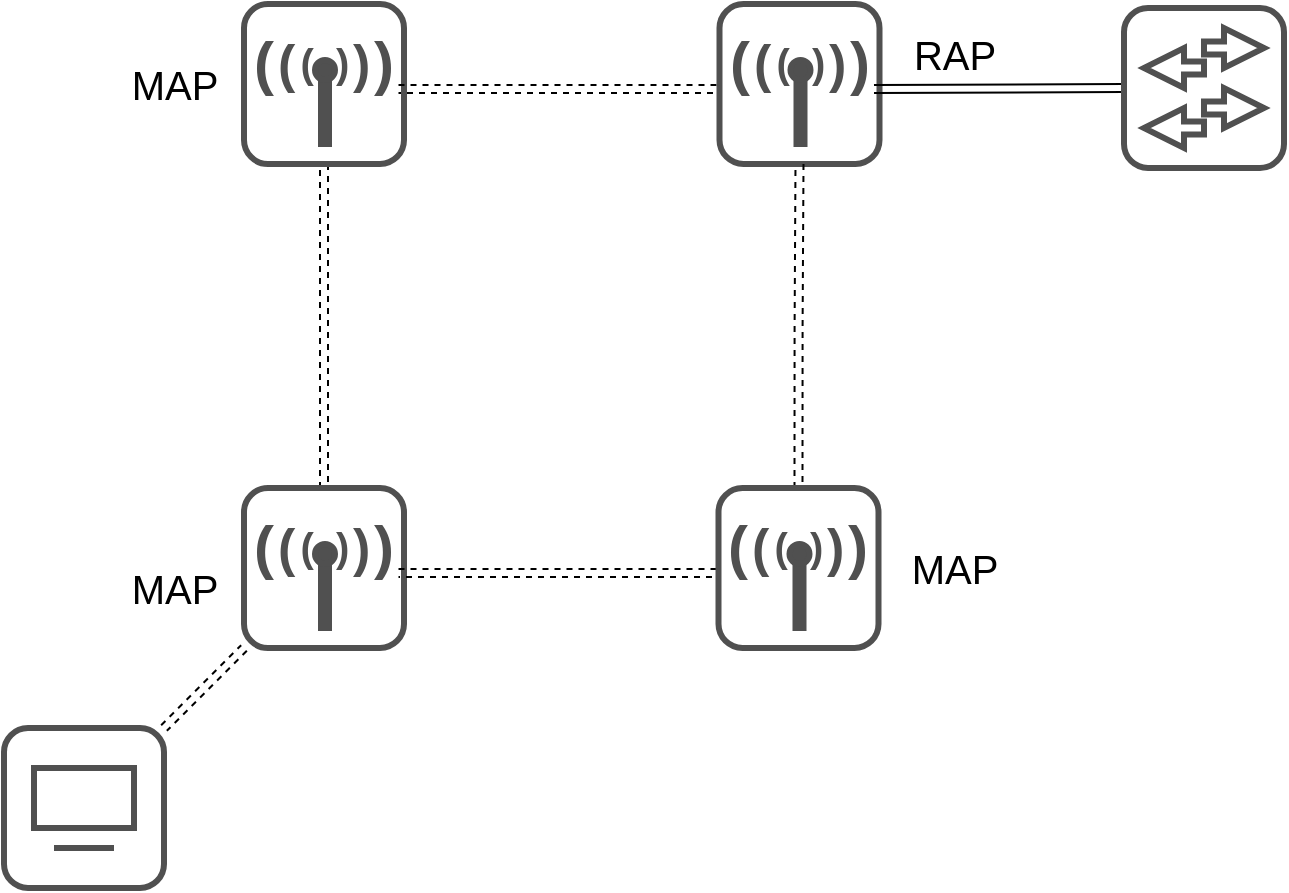 <mxfile version="20.2.6" type="device"><diagram id="CSoJu6t7RtvjCg4GaWKq" name="Page-1"><mxGraphModel dx="1422" dy="780" grid="1" gridSize="10" guides="1" tooltips="1" connect="1" arrows="1" fold="1" page="1" pageScale="1" pageWidth="850" pageHeight="1100" background="#ffffff" math="0" shadow="0"><root><mxCell id="0"/><mxCell id="1" parent="0"/><mxCell id="D43yMPcNparVfMlK-ReO-4" value="" style="group" parent="1" vertex="1" connectable="0"><mxGeometry x="240" y="760" width="80" height="80" as="geometry"/></mxCell><mxCell id="D43yMPcNparVfMlK-ReO-1" value="" style="rounded=1;whiteSpace=wrap;html=1;strokeWidth=3;strokeColor=#505050;" parent="D43yMPcNparVfMlK-ReO-4" vertex="1"><mxGeometry width="80" height="80" as="geometry"/></mxCell><mxCell id="D43yMPcNparVfMlK-ReO-2" value="" style="rounded=0;whiteSpace=wrap;html=1;strokeColor=#505050;strokeWidth=3;" parent="D43yMPcNparVfMlK-ReO-4" vertex="1"><mxGeometry x="15" y="20" width="50" height="30" as="geometry"/></mxCell><mxCell id="D43yMPcNparVfMlK-ReO-3" value="" style="endArrow=none;html=1;rounded=0;strokeWidth=3;strokeColor=#505050;" parent="D43yMPcNparVfMlK-ReO-4" edge="1"><mxGeometry width="50" height="50" relative="1" as="geometry"><mxPoint x="25" y="60" as="sourcePoint"/><mxPoint x="55" y="60" as="targetPoint"/></mxGeometry></mxCell><mxCell id="yueofY9nvs7kYVBeKvem-25" style="edgeStyle=orthogonalEdgeStyle;rounded=0;orthogonalLoop=1;jettySize=auto;html=1;exitX=0.5;exitY=1;exitDx=0;exitDy=0;entryX=0.5;entryY=0;entryDx=0;entryDy=0;shape=link;dashed=1;" edge="1" parent="1" source="yueofY9nvs7kYVBeKvem-1" target="yueofY9nvs7kYVBeKvem-7"><mxGeometry relative="1" as="geometry"/></mxCell><mxCell id="yueofY9nvs7kYVBeKvem-1" value="" style="rounded=1;whiteSpace=wrap;html=1;strokeWidth=3;strokeColor=#505050;" vertex="1" parent="1"><mxGeometry x="360" y="398" width="80" height="80" as="geometry"/></mxCell><mxCell id="yueofY9nvs7kYVBeKvem-2" value="" style="rounded=0;whiteSpace=wrap;html=1;strokeColor=#505050;strokeWidth=3;fillColor=#505050;" vertex="1" parent="1"><mxGeometry x="398.5" y="438" width="4" height="30" as="geometry"/></mxCell><mxCell id="yueofY9nvs7kYVBeKvem-3" value="" style="ellipse;whiteSpace=wrap;html=1;aspect=fixed;strokeColor=#505050;strokeWidth=3;fillColor=#505050;" vertex="1" parent="1"><mxGeometry x="395.5" y="426" width="10" height="10" as="geometry"/></mxCell><mxCell id="yueofY9nvs7kYVBeKvem-4" value="&lt;font style=&quot;font-size: 20px;&quot; color=&quot;#505050&quot;&gt;(&amp;nbsp; )&lt;/font&gt;" style="text;html=1;align=center;verticalAlign=middle;resizable=0;points=[];autosize=1;strokeColor=none;fillColor=none;fontSize=18;fontStyle=1" vertex="1" parent="1"><mxGeometry x="375" y="408" width="50" height="40" as="geometry"/></mxCell><mxCell id="yueofY9nvs7kYVBeKvem-5" value="&lt;font style=&quot;font-size: 26px;&quot;&gt;&lt;b&gt;&lt;font style=&quot;font-size: 26px;&quot; color=&quot;#505050&quot;&gt;( &amp;nbsp;&amp;nbsp; )&lt;/font&gt;&lt;/b&gt;&lt;/font&gt;" style="text;whiteSpace=wrap;html=1;fontSize=20;fontColor=#505050;" vertex="1" parent="1"><mxGeometry x="375" y="406" width="60" height="50" as="geometry"/></mxCell><mxCell id="yueofY9nvs7kYVBeKvem-31" style="edgeStyle=orthogonalEdgeStyle;rounded=0;orthogonalLoop=1;jettySize=auto;html=1;exitX=1;exitY=0.75;exitDx=0;exitDy=0;entryX=0;entryY=0.75;entryDx=0;entryDy=0;shape=link;dashed=1;" edge="1" parent="1" source="yueofY9nvs7kYVBeKvem-6" target="yueofY9nvs7kYVBeKvem-18"><mxGeometry relative="1" as="geometry"/></mxCell><mxCell id="yueofY9nvs7kYVBeKvem-6" value="&lt;font style=&quot;font-size: 30px;&quot;&gt;&lt;b&gt;&lt;font style=&quot;font-size: 30px;&quot; color=&quot;#505050&quot;&gt;( &amp;nbsp; &amp;nbsp;&amp;nbsp; )&lt;/font&gt;&lt;/b&gt;&lt;/font&gt;" style="text;whiteSpace=wrap;html=1;fontSize=20;fontColor=#505050;" vertex="1" parent="1"><mxGeometry x="362.75" y="403" width="74.5" height="50" as="geometry"/></mxCell><mxCell id="yueofY9nvs7kYVBeKvem-33" style="shape=link;rounded=0;orthogonalLoop=1;jettySize=auto;html=1;exitX=0;exitY=1;exitDx=0;exitDy=0;entryX=1;entryY=0;entryDx=0;entryDy=0;dashed=1;" edge="1" parent="1" source="yueofY9nvs7kYVBeKvem-7" target="D43yMPcNparVfMlK-ReO-1"><mxGeometry relative="1" as="geometry"/></mxCell><mxCell id="yueofY9nvs7kYVBeKvem-7" value="" style="rounded=1;whiteSpace=wrap;html=1;strokeWidth=3;strokeColor=#505050;" vertex="1" parent="1"><mxGeometry x="360" y="640" width="80" height="80" as="geometry"/></mxCell><mxCell id="yueofY9nvs7kYVBeKvem-8" value="" style="rounded=0;whiteSpace=wrap;html=1;strokeColor=#505050;strokeWidth=3;fillColor=#505050;" vertex="1" parent="1"><mxGeometry x="398.5" y="680" width="4" height="30" as="geometry"/></mxCell><mxCell id="yueofY9nvs7kYVBeKvem-9" value="" style="ellipse;whiteSpace=wrap;html=1;aspect=fixed;strokeColor=#505050;strokeWidth=3;fillColor=#505050;" vertex="1" parent="1"><mxGeometry x="395.5" y="668" width="10" height="10" as="geometry"/></mxCell><mxCell id="yueofY9nvs7kYVBeKvem-10" value="&lt;font style=&quot;font-size: 20px;&quot; color=&quot;#505050&quot;&gt;(&amp;nbsp; )&lt;/font&gt;" style="text;html=1;align=center;verticalAlign=middle;resizable=0;points=[];autosize=1;strokeColor=none;fillColor=none;fontSize=18;fontStyle=1" vertex="1" parent="1"><mxGeometry x="375" y="650" width="50" height="40" as="geometry"/></mxCell><mxCell id="yueofY9nvs7kYVBeKvem-11" value="&lt;font style=&quot;font-size: 26px;&quot;&gt;&lt;b&gt;&lt;font style=&quot;font-size: 26px;&quot; color=&quot;#505050&quot;&gt;( &amp;nbsp;&amp;nbsp; )&lt;/font&gt;&lt;/b&gt;&lt;/font&gt;" style="text;whiteSpace=wrap;html=1;fontSize=20;fontColor=#505050;" vertex="1" parent="1"><mxGeometry x="375" y="648" width="60" height="50" as="geometry"/></mxCell><mxCell id="yueofY9nvs7kYVBeKvem-26" style="edgeStyle=orthogonalEdgeStyle;rounded=0;orthogonalLoop=1;jettySize=auto;html=1;exitX=1;exitY=0.75;exitDx=0;exitDy=0;entryX=0;entryY=0.75;entryDx=0;entryDy=0;shape=link;dashed=1;" edge="1" parent="1" source="yueofY9nvs7kYVBeKvem-12" target="yueofY9nvs7kYVBeKvem-24"><mxGeometry relative="1" as="geometry"/></mxCell><mxCell id="yueofY9nvs7kYVBeKvem-12" value="&lt;font style=&quot;font-size: 30px;&quot;&gt;&lt;b&gt;&lt;font style=&quot;font-size: 30px;&quot; color=&quot;#505050&quot;&gt;( &amp;nbsp; &amp;nbsp;&amp;nbsp; )&lt;/font&gt;&lt;/b&gt;&lt;/font&gt;" style="text;whiteSpace=wrap;html=1;fontSize=20;fontColor=#505050;" vertex="1" parent="1"><mxGeometry x="362.75" y="645" width="74.5" height="50" as="geometry"/></mxCell><mxCell id="yueofY9nvs7kYVBeKvem-13" value="" style="rounded=1;whiteSpace=wrap;html=1;strokeWidth=3;strokeColor=#505050;" vertex="1" parent="1"><mxGeometry x="597.75" y="398" width="80" height="80" as="geometry"/></mxCell><mxCell id="yueofY9nvs7kYVBeKvem-14" value="" style="rounded=0;whiteSpace=wrap;html=1;strokeColor=#505050;strokeWidth=3;fillColor=#505050;" vertex="1" parent="1"><mxGeometry x="636.25" y="438" width="4" height="30" as="geometry"/></mxCell><mxCell id="yueofY9nvs7kYVBeKvem-15" value="" style="ellipse;whiteSpace=wrap;html=1;aspect=fixed;strokeColor=#505050;strokeWidth=3;fillColor=#505050;" vertex="1" parent="1"><mxGeometry x="633.25" y="426" width="10" height="10" as="geometry"/></mxCell><mxCell id="yueofY9nvs7kYVBeKvem-16" value="&lt;font style=&quot;font-size: 20px;&quot; color=&quot;#505050&quot;&gt;(&amp;nbsp; )&lt;/font&gt;" style="text;html=1;align=center;verticalAlign=middle;resizable=0;points=[];autosize=1;strokeColor=none;fillColor=none;fontSize=18;fontStyle=1" vertex="1" parent="1"><mxGeometry x="612.75" y="408" width="50" height="40" as="geometry"/></mxCell><mxCell id="yueofY9nvs7kYVBeKvem-17" value="&lt;font style=&quot;font-size: 26px;&quot;&gt;&lt;b&gt;&lt;font style=&quot;font-size: 26px;&quot; color=&quot;#505050&quot;&gt;( &amp;nbsp;&amp;nbsp; )&lt;/font&gt;&lt;/b&gt;&lt;/font&gt;" style="text;whiteSpace=wrap;html=1;fontSize=20;fontColor=#505050;" vertex="1" parent="1"><mxGeometry x="612.75" y="406" width="60" height="50" as="geometry"/></mxCell><mxCell id="yueofY9nvs7kYVBeKvem-40" style="edgeStyle=none;shape=link;rounded=0;orthogonalLoop=1;jettySize=auto;html=1;exitX=1;exitY=0.75;exitDx=0;exitDy=0;entryX=0;entryY=0.5;entryDx=0;entryDy=0;" edge="1" parent="1" source="yueofY9nvs7kYVBeKvem-18" target="yueofY9nvs7kYVBeKvem-35"><mxGeometry relative="1" as="geometry"/></mxCell><mxCell id="yueofY9nvs7kYVBeKvem-18" value="&lt;font style=&quot;font-size: 30px;&quot;&gt;&lt;b&gt;&lt;font style=&quot;font-size: 30px;&quot; color=&quot;#505050&quot;&gt;( &amp;nbsp; &amp;nbsp;&amp;nbsp; )&lt;/font&gt;&lt;/b&gt;&lt;/font&gt;" style="text;whiteSpace=wrap;html=1;fontSize=20;fontColor=#505050;" vertex="1" parent="1"><mxGeometry x="600.5" y="403" width="74.5" height="50" as="geometry"/></mxCell><mxCell id="yueofY9nvs7kYVBeKvem-27" style="edgeStyle=orthogonalEdgeStyle;rounded=0;orthogonalLoop=1;jettySize=auto;html=1;exitX=0.5;exitY=0;exitDx=0;exitDy=0;entryX=0.5;entryY=1;entryDx=0;entryDy=0;dashed=1;shape=link;" edge="1" parent="1" source="yueofY9nvs7kYVBeKvem-19" target="yueofY9nvs7kYVBeKvem-13"><mxGeometry relative="1" as="geometry"/></mxCell><mxCell id="yueofY9nvs7kYVBeKvem-19" value="" style="rounded=1;whiteSpace=wrap;html=1;strokeWidth=3;strokeColor=#505050;" vertex="1" parent="1"><mxGeometry x="597.25" y="640" width="80" height="80" as="geometry"/></mxCell><mxCell id="yueofY9nvs7kYVBeKvem-20" value="" style="rounded=0;whiteSpace=wrap;html=1;strokeColor=#505050;strokeWidth=3;fillColor=#505050;" vertex="1" parent="1"><mxGeometry x="635.75" y="680" width="4" height="30" as="geometry"/></mxCell><mxCell id="yueofY9nvs7kYVBeKvem-21" value="" style="ellipse;whiteSpace=wrap;html=1;aspect=fixed;strokeColor=#505050;strokeWidth=3;fillColor=#505050;" vertex="1" parent="1"><mxGeometry x="632.75" y="668" width="10" height="10" as="geometry"/></mxCell><mxCell id="yueofY9nvs7kYVBeKvem-22" value="&lt;font style=&quot;font-size: 20px;&quot; color=&quot;#505050&quot;&gt;(&amp;nbsp; )&lt;/font&gt;" style="text;html=1;align=center;verticalAlign=middle;resizable=0;points=[];autosize=1;strokeColor=none;fillColor=none;fontSize=18;fontStyle=1" vertex="1" parent="1"><mxGeometry x="612.25" y="650" width="50" height="40" as="geometry"/></mxCell><mxCell id="yueofY9nvs7kYVBeKvem-23" value="&lt;font style=&quot;font-size: 26px;&quot;&gt;&lt;b&gt;&lt;font style=&quot;font-size: 26px;&quot; color=&quot;#505050&quot;&gt;( &amp;nbsp;&amp;nbsp; )&lt;/font&gt;&lt;/b&gt;&lt;/font&gt;" style="text;whiteSpace=wrap;html=1;fontSize=20;fontColor=#505050;" vertex="1" parent="1"><mxGeometry x="612.25" y="648" width="60" height="50" as="geometry"/></mxCell><mxCell id="yueofY9nvs7kYVBeKvem-24" value="&lt;font style=&quot;font-size: 30px;&quot;&gt;&lt;b&gt;&lt;font style=&quot;font-size: 30px;&quot; color=&quot;#505050&quot;&gt;( &amp;nbsp; &amp;nbsp;&amp;nbsp; )&lt;/font&gt;&lt;/b&gt;&lt;/font&gt;" style="text;whiteSpace=wrap;html=1;fontSize=20;fontColor=#505050;" vertex="1" parent="1"><mxGeometry x="600" y="645" width="74.5" height="50" as="geometry"/></mxCell><mxCell id="yueofY9nvs7kYVBeKvem-34" value="" style="group" vertex="1" connectable="0" parent="1"><mxGeometry x="800" y="400" width="80" height="80" as="geometry"/></mxCell><mxCell id="yueofY9nvs7kYVBeKvem-35" value="" style="rounded=1;whiteSpace=wrap;html=1;strokeWidth=3;strokeColor=#505050;" vertex="1" parent="yueofY9nvs7kYVBeKvem-34"><mxGeometry width="80" height="80" as="geometry"/></mxCell><mxCell id="yueofY9nvs7kYVBeKvem-36" value="" style="html=1;shadow=0;dashed=0;align=center;verticalAlign=middle;shape=mxgraph.arrows2.arrow;dy=0.67;dx=20;notch=0;rounded=1;strokeColor=#505050;strokeWidth=3;" vertex="1" parent="yueofY9nvs7kYVBeKvem-34"><mxGeometry x="40" y="10" width="30" height="20" as="geometry"/></mxCell><mxCell id="yueofY9nvs7kYVBeKvem-37" value="" style="html=1;shadow=0;dashed=0;align=center;verticalAlign=middle;shape=mxgraph.arrows2.arrow;dy=0.67;dx=20;notch=0;rounded=1;strokeColor=#505050;strokeWidth=3;flipV=0;flipH=1;" vertex="1" parent="yueofY9nvs7kYVBeKvem-34"><mxGeometry x="10" y="20" width="30" height="20" as="geometry"/></mxCell><mxCell id="yueofY9nvs7kYVBeKvem-38" value="" style="html=1;shadow=0;dashed=0;align=center;verticalAlign=middle;shape=mxgraph.arrows2.arrow;dy=0.67;dx=20;notch=0;rounded=1;strokeColor=#505050;strokeWidth=3;" vertex="1" parent="yueofY9nvs7kYVBeKvem-34"><mxGeometry x="40" y="40" width="30" height="20" as="geometry"/></mxCell><mxCell id="yueofY9nvs7kYVBeKvem-39" value="" style="html=1;shadow=0;dashed=0;align=center;verticalAlign=middle;shape=mxgraph.arrows2.arrow;dy=0.67;dx=20;notch=0;rounded=1;strokeColor=#505050;strokeWidth=3;flipH=1;" vertex="1" parent="yueofY9nvs7kYVBeKvem-34"><mxGeometry x="10" y="50" width="30" height="20" as="geometry"/></mxCell><mxCell id="yueofY9nvs7kYVBeKvem-41" value="&lt;font style=&quot;font-size: 20px;&quot;&gt;MAP&lt;/font&gt;" style="text;html=1;align=center;verticalAlign=middle;resizable=0;points=[];autosize=1;strokeColor=none;fillColor=none;" vertex="1" parent="1"><mxGeometry x="290" y="418" width="70" height="40" as="geometry"/></mxCell><mxCell id="yueofY9nvs7kYVBeKvem-42" value="&lt;font style=&quot;font-size: 20px;&quot;&gt;MAP&lt;/font&gt;" style="text;html=1;align=center;verticalAlign=middle;resizable=0;points=[];autosize=1;strokeColor=none;fillColor=none;" vertex="1" parent="1"><mxGeometry x="290" y="670" width="70" height="40" as="geometry"/></mxCell><mxCell id="yueofY9nvs7kYVBeKvem-43" value="&lt;font style=&quot;font-size: 20px;&quot;&gt;MAP&lt;/font&gt;" style="text;html=1;align=center;verticalAlign=middle;resizable=0;points=[];autosize=1;strokeColor=none;fillColor=none;" vertex="1" parent="1"><mxGeometry x="680" y="660" width="70" height="40" as="geometry"/></mxCell><mxCell id="yueofY9nvs7kYVBeKvem-44" value="&lt;font style=&quot;font-size: 20px;&quot;&gt;RAP&lt;/font&gt;" style="text;html=1;align=center;verticalAlign=middle;resizable=0;points=[];autosize=1;strokeColor=none;fillColor=none;" vertex="1" parent="1"><mxGeometry x="685" y="403" width="60" height="40" as="geometry"/></mxCell></root></mxGraphModel></diagram></mxfile>